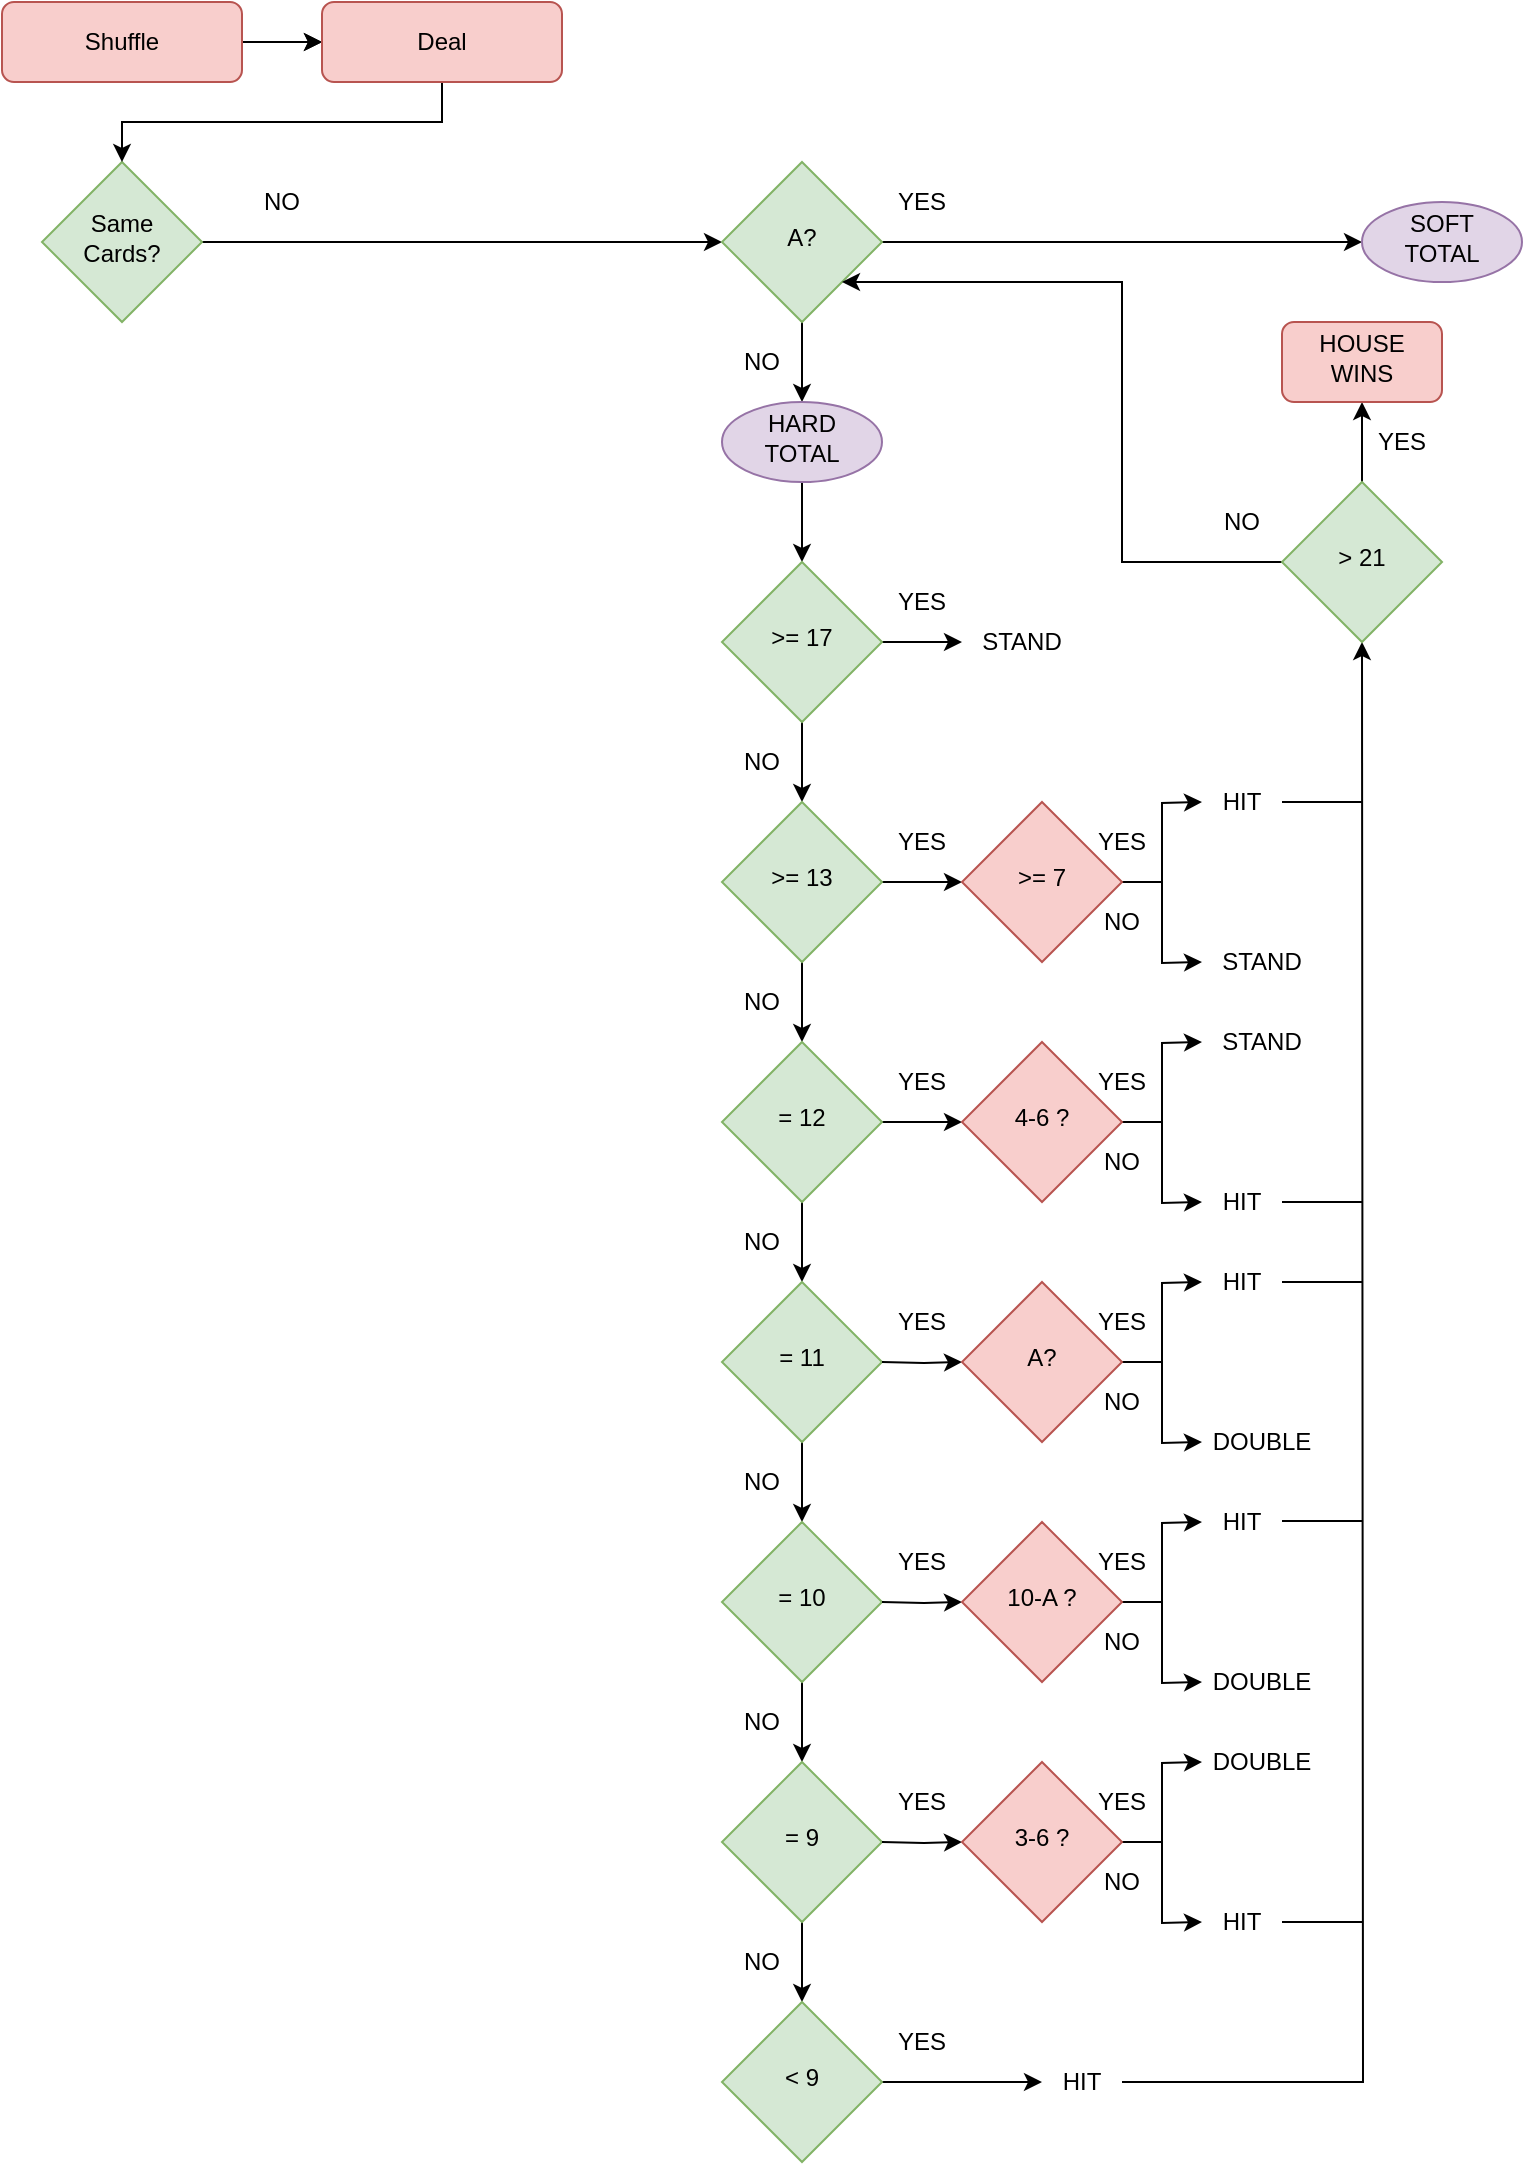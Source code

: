 <mxfile version="21.3.2" type="device">
  <diagram id="C5RBs43oDa-KdzZeNtuy" name="Page-1">
    <mxGraphModel dx="1050" dy="581" grid="1" gridSize="10" guides="1" tooltips="1" connect="1" arrows="1" fold="1" page="1" pageScale="1" pageWidth="827" pageHeight="1169" math="0" shadow="0">
      <root>
        <mxCell id="WIyWlLk6GJQsqaUBKTNV-0" />
        <mxCell id="WIyWlLk6GJQsqaUBKTNV-1" parent="WIyWlLk6GJQsqaUBKTNV-0" />
        <mxCell id="PfTWvvI2GYrfCO4DHNiV-3" value="" style="edgeStyle=orthogonalEdgeStyle;rounded=0;orthogonalLoop=1;jettySize=auto;html=1;" edge="1" parent="WIyWlLk6GJQsqaUBKTNV-1" source="WIyWlLk6GJQsqaUBKTNV-3" target="PfTWvvI2GYrfCO4DHNiV-0">
          <mxGeometry relative="1" as="geometry" />
        </mxCell>
        <mxCell id="PfTWvvI2GYrfCO4DHNiV-6" value="" style="edgeStyle=orthogonalEdgeStyle;rounded=0;orthogonalLoop=1;jettySize=auto;html=1;" edge="1" parent="WIyWlLk6GJQsqaUBKTNV-1" source="WIyWlLk6GJQsqaUBKTNV-3" target="PfTWvvI2GYrfCO4DHNiV-0">
          <mxGeometry relative="1" as="geometry" />
        </mxCell>
        <mxCell id="WIyWlLk6GJQsqaUBKTNV-3" value="Shuffle" style="rounded=1;whiteSpace=wrap;html=1;fontSize=12;glass=0;strokeWidth=1;shadow=0;fillColor=#f8cecc;strokeColor=#b85450;" parent="WIyWlLk6GJQsqaUBKTNV-1" vertex="1">
          <mxGeometry x="40" y="40" width="120" height="40" as="geometry" />
        </mxCell>
        <mxCell id="PfTWvvI2GYrfCO4DHNiV-11" value="" style="edgeStyle=orthogonalEdgeStyle;rounded=0;orthogonalLoop=1;jettySize=auto;html=1;" edge="1" parent="WIyWlLk6GJQsqaUBKTNV-1" source="WIyWlLk6GJQsqaUBKTNV-6" target="PfTWvvI2GYrfCO4DHNiV-10">
          <mxGeometry relative="1" as="geometry" />
        </mxCell>
        <mxCell id="WIyWlLk6GJQsqaUBKTNV-6" value="Same Cards?" style="rhombus;whiteSpace=wrap;html=1;shadow=0;fontFamily=Helvetica;fontSize=12;align=center;strokeWidth=1;spacing=6;spacingTop=-4;fillColor=#d5e8d4;strokeColor=#82b366;" parent="WIyWlLk6GJQsqaUBKTNV-1" vertex="1">
          <mxGeometry x="60" y="120" width="80" height="80" as="geometry" />
        </mxCell>
        <mxCell id="PfTWvvI2GYrfCO4DHNiV-7" style="edgeStyle=orthogonalEdgeStyle;rounded=0;orthogonalLoop=1;jettySize=auto;html=1;" edge="1" parent="WIyWlLk6GJQsqaUBKTNV-1" source="PfTWvvI2GYrfCO4DHNiV-0">
          <mxGeometry relative="1" as="geometry">
            <mxPoint x="100" y="120" as="targetPoint" />
            <Array as="points">
              <mxPoint x="260" y="100" />
              <mxPoint x="100" y="100" />
            </Array>
          </mxGeometry>
        </mxCell>
        <mxCell id="PfTWvvI2GYrfCO4DHNiV-0" value="Deal" style="rounded=1;whiteSpace=wrap;html=1;fillColor=#f8cecc;strokeColor=#b85450;" vertex="1" parent="WIyWlLk6GJQsqaUBKTNV-1">
          <mxGeometry x="200" y="40" width="120" height="40" as="geometry" />
        </mxCell>
        <mxCell id="PfTWvvI2GYrfCO4DHNiV-14" value="" style="edgeStyle=orthogonalEdgeStyle;rounded=0;orthogonalLoop=1;jettySize=auto;html=1;" edge="1" parent="WIyWlLk6GJQsqaUBKTNV-1" source="PfTWvvI2GYrfCO4DHNiV-10" target="PfTWvvI2GYrfCO4DHNiV-13">
          <mxGeometry relative="1" as="geometry" />
        </mxCell>
        <mxCell id="PfTWvvI2GYrfCO4DHNiV-16" value="" style="edgeStyle=orthogonalEdgeStyle;rounded=0;orthogonalLoop=1;jettySize=auto;html=1;" edge="1" parent="WIyWlLk6GJQsqaUBKTNV-1" source="PfTWvvI2GYrfCO4DHNiV-10" target="PfTWvvI2GYrfCO4DHNiV-15">
          <mxGeometry relative="1" as="geometry" />
        </mxCell>
        <mxCell id="PfTWvvI2GYrfCO4DHNiV-10" value="A?" style="rhombus;whiteSpace=wrap;html=1;shadow=0;fontFamily=Helvetica;fontSize=12;align=center;strokeWidth=1;spacing=6;spacingTop=-4;fillColor=#d5e8d4;strokeColor=#82b366;" vertex="1" parent="WIyWlLk6GJQsqaUBKTNV-1">
          <mxGeometry x="400" y="120" width="80" height="80" as="geometry" />
        </mxCell>
        <mxCell id="PfTWvvI2GYrfCO4DHNiV-12" value="NO" style="text;html=1;strokeColor=none;fillColor=none;align=center;verticalAlign=middle;whiteSpace=wrap;rounded=0;" vertex="1" parent="WIyWlLk6GJQsqaUBKTNV-1">
          <mxGeometry x="160" y="120" width="40" height="40" as="geometry" />
        </mxCell>
        <mxCell id="PfTWvvI2GYrfCO4DHNiV-13" value="SOFT TOTAL" style="ellipse;whiteSpace=wrap;html=1;fillColor=#e1d5e7;strokeColor=#9673a6;shadow=0;strokeWidth=1;spacing=6;spacingTop=-4;" vertex="1" parent="WIyWlLk6GJQsqaUBKTNV-1">
          <mxGeometry x="720" y="140" width="80" height="40" as="geometry" />
        </mxCell>
        <mxCell id="PfTWvvI2GYrfCO4DHNiV-21" value="" style="edgeStyle=orthogonalEdgeStyle;rounded=0;orthogonalLoop=1;jettySize=auto;html=1;" edge="1" parent="WIyWlLk6GJQsqaUBKTNV-1" source="PfTWvvI2GYrfCO4DHNiV-15" target="PfTWvvI2GYrfCO4DHNiV-20">
          <mxGeometry relative="1" as="geometry" />
        </mxCell>
        <mxCell id="PfTWvvI2GYrfCO4DHNiV-15" value="HARD TOTAL" style="ellipse;whiteSpace=wrap;html=1;fillColor=#e1d5e7;strokeColor=#9673a6;shadow=0;strokeWidth=1;spacing=6;spacingTop=-4;" vertex="1" parent="WIyWlLk6GJQsqaUBKTNV-1">
          <mxGeometry x="400" y="240" width="80" height="40" as="geometry" />
        </mxCell>
        <mxCell id="PfTWvvI2GYrfCO4DHNiV-17" value="NO" style="text;html=1;strokeColor=none;fillColor=none;align=center;verticalAlign=middle;whiteSpace=wrap;rounded=0;" vertex="1" parent="WIyWlLk6GJQsqaUBKTNV-1">
          <mxGeometry x="400" y="200" width="40" height="40" as="geometry" />
        </mxCell>
        <mxCell id="PfTWvvI2GYrfCO4DHNiV-19" value="YES" style="text;html=1;strokeColor=none;fillColor=none;align=center;verticalAlign=middle;whiteSpace=wrap;rounded=0;" vertex="1" parent="WIyWlLk6GJQsqaUBKTNV-1">
          <mxGeometry x="480" y="120" width="40" height="40" as="geometry" />
        </mxCell>
        <mxCell id="PfTWvvI2GYrfCO4DHNiV-28" value="" style="edgeStyle=orthogonalEdgeStyle;rounded=0;orthogonalLoop=1;jettySize=auto;html=1;" edge="1" parent="WIyWlLk6GJQsqaUBKTNV-1" source="PfTWvvI2GYrfCO4DHNiV-20">
          <mxGeometry relative="1" as="geometry">
            <mxPoint x="520" y="360" as="targetPoint" />
          </mxGeometry>
        </mxCell>
        <mxCell id="PfTWvvI2GYrfCO4DHNiV-30" value="" style="edgeStyle=orthogonalEdgeStyle;rounded=0;orthogonalLoop=1;jettySize=auto;html=1;" edge="1" parent="WIyWlLk6GJQsqaUBKTNV-1" source="PfTWvvI2GYrfCO4DHNiV-20" target="PfTWvvI2GYrfCO4DHNiV-29">
          <mxGeometry relative="1" as="geometry" />
        </mxCell>
        <mxCell id="PfTWvvI2GYrfCO4DHNiV-20" value="&amp;gt;= 17" style="rhombus;whiteSpace=wrap;html=1;fillColor=#d5e8d4;strokeColor=#82b366;shadow=0;strokeWidth=1;spacing=6;spacingTop=-4;" vertex="1" parent="WIyWlLk6GJQsqaUBKTNV-1">
          <mxGeometry x="400" y="320" width="80" height="80" as="geometry" />
        </mxCell>
        <mxCell id="PfTWvvI2GYrfCO4DHNiV-22" value="NO" style="text;html=1;strokeColor=none;fillColor=none;align=center;verticalAlign=middle;whiteSpace=wrap;rounded=0;" vertex="1" parent="WIyWlLk6GJQsqaUBKTNV-1">
          <mxGeometry x="400" y="400" width="40" height="40" as="geometry" />
        </mxCell>
        <mxCell id="PfTWvvI2GYrfCO4DHNiV-23" value="YES" style="text;html=1;strokeColor=none;fillColor=none;align=center;verticalAlign=middle;whiteSpace=wrap;rounded=0;" vertex="1" parent="WIyWlLk6GJQsqaUBKTNV-1">
          <mxGeometry x="480" y="320" width="40" height="40" as="geometry" />
        </mxCell>
        <mxCell id="PfTWvvI2GYrfCO4DHNiV-32" value="" style="edgeStyle=orthogonalEdgeStyle;rounded=0;orthogonalLoop=1;jettySize=auto;html=1;" edge="1" parent="WIyWlLk6GJQsqaUBKTNV-1" source="PfTWvvI2GYrfCO4DHNiV-29" target="PfTWvvI2GYrfCO4DHNiV-31">
          <mxGeometry relative="1" as="geometry" />
        </mxCell>
        <mxCell id="PfTWvvI2GYrfCO4DHNiV-44" value="" style="edgeStyle=orthogonalEdgeStyle;rounded=0;orthogonalLoop=1;jettySize=auto;html=1;" edge="1" parent="WIyWlLk6GJQsqaUBKTNV-1" source="PfTWvvI2GYrfCO4DHNiV-29" target="PfTWvvI2GYrfCO4DHNiV-43">
          <mxGeometry relative="1" as="geometry" />
        </mxCell>
        <mxCell id="PfTWvvI2GYrfCO4DHNiV-29" value="&amp;gt;= 13" style="rhombus;whiteSpace=wrap;html=1;fillColor=#d5e8d4;strokeColor=#82b366;shadow=0;strokeWidth=1;spacing=6;spacingTop=-4;" vertex="1" parent="WIyWlLk6GJQsqaUBKTNV-1">
          <mxGeometry x="400" y="440" width="80" height="80" as="geometry" />
        </mxCell>
        <mxCell id="PfTWvvI2GYrfCO4DHNiV-35" value="" style="edgeStyle=orthogonalEdgeStyle;rounded=0;orthogonalLoop=1;jettySize=auto;html=1;" edge="1" parent="WIyWlLk6GJQsqaUBKTNV-1" source="PfTWvvI2GYrfCO4DHNiV-31">
          <mxGeometry relative="1" as="geometry">
            <mxPoint x="640" y="440" as="targetPoint" />
          </mxGeometry>
        </mxCell>
        <mxCell id="PfTWvvI2GYrfCO4DHNiV-48" style="edgeStyle=orthogonalEdgeStyle;rounded=0;orthogonalLoop=1;jettySize=auto;html=1;" edge="1" parent="WIyWlLk6GJQsqaUBKTNV-1" source="PfTWvvI2GYrfCO4DHNiV-31">
          <mxGeometry relative="1" as="geometry">
            <mxPoint x="640" y="520" as="targetPoint" />
          </mxGeometry>
        </mxCell>
        <mxCell id="PfTWvvI2GYrfCO4DHNiV-31" value="&amp;gt;= 7" style="rhombus;whiteSpace=wrap;html=1;fillColor=#f8cecc;strokeColor=#b85450;shadow=0;strokeWidth=1;spacing=6;spacingTop=-4;" vertex="1" parent="WIyWlLk6GJQsqaUBKTNV-1">
          <mxGeometry x="520" y="440" width="80" height="80" as="geometry" />
        </mxCell>
        <mxCell id="PfTWvvI2GYrfCO4DHNiV-33" value="YES" style="text;html=1;strokeColor=none;fillColor=none;align=center;verticalAlign=middle;whiteSpace=wrap;rounded=0;" vertex="1" parent="WIyWlLk6GJQsqaUBKTNV-1">
          <mxGeometry x="480" y="440" width="40" height="40" as="geometry" />
        </mxCell>
        <mxCell id="PfTWvvI2GYrfCO4DHNiV-36" value="YES" style="text;html=1;strokeColor=none;fillColor=none;align=center;verticalAlign=middle;whiteSpace=wrap;rounded=0;" vertex="1" parent="WIyWlLk6GJQsqaUBKTNV-1">
          <mxGeometry x="580" y="440" width="40" height="40" as="geometry" />
        </mxCell>
        <mxCell id="PfTWvvI2GYrfCO4DHNiV-39" value="STAND" style="text;html=1;strokeColor=none;fillColor=none;align=center;verticalAlign=middle;whiteSpace=wrap;rounded=0;" vertex="1" parent="WIyWlLk6GJQsqaUBKTNV-1">
          <mxGeometry x="520" y="345" width="60" height="30" as="geometry" />
        </mxCell>
        <mxCell id="PfTWvvI2GYrfCO4DHNiV-40" value="HIT" style="text;html=1;strokeColor=none;fillColor=none;align=center;verticalAlign=middle;whiteSpace=wrap;rounded=0;" vertex="1" parent="WIyWlLk6GJQsqaUBKTNV-1">
          <mxGeometry x="640" y="420" width="40" height="40" as="geometry" />
        </mxCell>
        <mxCell id="PfTWvvI2GYrfCO4DHNiV-41" value="STAND" style="text;html=1;strokeColor=none;fillColor=none;align=center;verticalAlign=middle;whiteSpace=wrap;rounded=0;" vertex="1" parent="WIyWlLk6GJQsqaUBKTNV-1">
          <mxGeometry x="640" y="500" width="60" height="40" as="geometry" />
        </mxCell>
        <mxCell id="PfTWvvI2GYrfCO4DHNiV-42" value="NO" style="text;html=1;strokeColor=none;fillColor=none;align=center;verticalAlign=middle;whiteSpace=wrap;rounded=0;" vertex="1" parent="WIyWlLk6GJQsqaUBKTNV-1">
          <mxGeometry x="580" y="480" width="40" height="40" as="geometry" />
        </mxCell>
        <mxCell id="PfTWvvI2GYrfCO4DHNiV-51" value="" style="edgeStyle=orthogonalEdgeStyle;rounded=0;orthogonalLoop=1;jettySize=auto;html=1;" edge="1" parent="WIyWlLk6GJQsqaUBKTNV-1" source="PfTWvvI2GYrfCO4DHNiV-43" target="PfTWvvI2GYrfCO4DHNiV-50">
          <mxGeometry relative="1" as="geometry" />
        </mxCell>
        <mxCell id="PfTWvvI2GYrfCO4DHNiV-66" value="" style="edgeStyle=orthogonalEdgeStyle;rounded=0;orthogonalLoop=1;jettySize=auto;html=1;" edge="1" parent="WIyWlLk6GJQsqaUBKTNV-1" source="PfTWvvI2GYrfCO4DHNiV-43" target="PfTWvvI2GYrfCO4DHNiV-65">
          <mxGeometry relative="1" as="geometry" />
        </mxCell>
        <mxCell id="PfTWvvI2GYrfCO4DHNiV-43" value="= 12" style="rhombus;whiteSpace=wrap;html=1;fillColor=#d5e8d4;strokeColor=#82b366;shadow=0;strokeWidth=1;spacing=6;spacingTop=-4;" vertex="1" parent="WIyWlLk6GJQsqaUBKTNV-1">
          <mxGeometry x="400" y="560" width="80" height="80" as="geometry" />
        </mxCell>
        <mxCell id="PfTWvvI2GYrfCO4DHNiV-49" value="NO" style="text;html=1;strokeColor=none;fillColor=none;align=center;verticalAlign=middle;whiteSpace=wrap;rounded=0;" vertex="1" parent="WIyWlLk6GJQsqaUBKTNV-1">
          <mxGeometry x="400" y="520" width="40" height="40" as="geometry" />
        </mxCell>
        <mxCell id="PfTWvvI2GYrfCO4DHNiV-59" style="edgeStyle=orthogonalEdgeStyle;rounded=0;orthogonalLoop=1;jettySize=auto;html=1;" edge="1" parent="WIyWlLk6GJQsqaUBKTNV-1" source="PfTWvvI2GYrfCO4DHNiV-50">
          <mxGeometry relative="1" as="geometry">
            <mxPoint x="640" y="560" as="targetPoint" />
          </mxGeometry>
        </mxCell>
        <mxCell id="PfTWvvI2GYrfCO4DHNiV-60" style="edgeStyle=orthogonalEdgeStyle;rounded=0;orthogonalLoop=1;jettySize=auto;html=1;" edge="1" parent="WIyWlLk6GJQsqaUBKTNV-1" source="PfTWvvI2GYrfCO4DHNiV-50">
          <mxGeometry relative="1" as="geometry">
            <mxPoint x="640" y="640" as="targetPoint" />
          </mxGeometry>
        </mxCell>
        <mxCell id="PfTWvvI2GYrfCO4DHNiV-50" value="4-6 ?" style="rhombus;whiteSpace=wrap;html=1;fillColor=#f8cecc;strokeColor=#b85450;shadow=0;strokeWidth=1;spacing=6;spacingTop=-4;" vertex="1" parent="WIyWlLk6GJQsqaUBKTNV-1">
          <mxGeometry x="520" y="560" width="80" height="80" as="geometry" />
        </mxCell>
        <mxCell id="PfTWvvI2GYrfCO4DHNiV-52" value="YES" style="text;html=1;strokeColor=none;fillColor=none;align=center;verticalAlign=middle;whiteSpace=wrap;rounded=0;" vertex="1" parent="WIyWlLk6GJQsqaUBKTNV-1">
          <mxGeometry x="480" y="560" width="40" height="40" as="geometry" />
        </mxCell>
        <mxCell id="PfTWvvI2GYrfCO4DHNiV-61" value="YES" style="text;html=1;strokeColor=none;fillColor=none;align=center;verticalAlign=middle;whiteSpace=wrap;rounded=0;" vertex="1" parent="WIyWlLk6GJQsqaUBKTNV-1">
          <mxGeometry x="580" y="560" width="40" height="40" as="geometry" />
        </mxCell>
        <mxCell id="PfTWvvI2GYrfCO4DHNiV-62" value="NO" style="text;html=1;strokeColor=none;fillColor=none;align=center;verticalAlign=middle;whiteSpace=wrap;rounded=0;" vertex="1" parent="WIyWlLk6GJQsqaUBKTNV-1">
          <mxGeometry x="580" y="600" width="40" height="40" as="geometry" />
        </mxCell>
        <mxCell id="PfTWvvI2GYrfCO4DHNiV-63" value="STAND" style="text;html=1;strokeColor=none;fillColor=none;align=center;verticalAlign=middle;whiteSpace=wrap;rounded=0;" vertex="1" parent="WIyWlLk6GJQsqaUBKTNV-1">
          <mxGeometry x="640" y="540" width="60" height="40" as="geometry" />
        </mxCell>
        <mxCell id="PfTWvvI2GYrfCO4DHNiV-64" value="HIT" style="text;html=1;strokeColor=none;fillColor=none;align=center;verticalAlign=middle;whiteSpace=wrap;rounded=0;" vertex="1" parent="WIyWlLk6GJQsqaUBKTNV-1">
          <mxGeometry x="640" y="620" width="40" height="40" as="geometry" />
        </mxCell>
        <mxCell id="PfTWvvI2GYrfCO4DHNiV-80" value="" style="edgeStyle=orthogonalEdgeStyle;rounded=0;orthogonalLoop=1;jettySize=auto;html=1;" edge="1" parent="WIyWlLk6GJQsqaUBKTNV-1" source="PfTWvvI2GYrfCO4DHNiV-65" target="PfTWvvI2GYrfCO4DHNiV-79">
          <mxGeometry relative="1" as="geometry" />
        </mxCell>
        <mxCell id="PfTWvvI2GYrfCO4DHNiV-65" value="= 11" style="rhombus;whiteSpace=wrap;html=1;fillColor=#d5e8d4;strokeColor=#82b366;shadow=0;strokeWidth=1;spacing=6;spacingTop=-4;" vertex="1" parent="WIyWlLk6GJQsqaUBKTNV-1">
          <mxGeometry x="400" y="680" width="80" height="80" as="geometry" />
        </mxCell>
        <mxCell id="PfTWvvI2GYrfCO4DHNiV-67" value="NO" style="text;html=1;strokeColor=none;fillColor=none;align=center;verticalAlign=middle;whiteSpace=wrap;rounded=0;" vertex="1" parent="WIyWlLk6GJQsqaUBKTNV-1">
          <mxGeometry x="400" y="640" width="40" height="40" as="geometry" />
        </mxCell>
        <mxCell id="PfTWvvI2GYrfCO4DHNiV-68" value="" style="edgeStyle=orthogonalEdgeStyle;rounded=0;orthogonalLoop=1;jettySize=auto;html=1;" edge="1" parent="WIyWlLk6GJQsqaUBKTNV-1" target="PfTWvvI2GYrfCO4DHNiV-71">
          <mxGeometry relative="1" as="geometry">
            <mxPoint x="480" y="720" as="sourcePoint" />
          </mxGeometry>
        </mxCell>
        <mxCell id="PfTWvvI2GYrfCO4DHNiV-69" style="edgeStyle=orthogonalEdgeStyle;rounded=0;orthogonalLoop=1;jettySize=auto;html=1;" edge="1" parent="WIyWlLk6GJQsqaUBKTNV-1" source="PfTWvvI2GYrfCO4DHNiV-71">
          <mxGeometry relative="1" as="geometry">
            <mxPoint x="640" y="680" as="targetPoint" />
          </mxGeometry>
        </mxCell>
        <mxCell id="PfTWvvI2GYrfCO4DHNiV-70" style="edgeStyle=orthogonalEdgeStyle;rounded=0;orthogonalLoop=1;jettySize=auto;html=1;" edge="1" parent="WIyWlLk6GJQsqaUBKTNV-1" source="PfTWvvI2GYrfCO4DHNiV-71">
          <mxGeometry relative="1" as="geometry">
            <mxPoint x="640" y="760" as="targetPoint" />
          </mxGeometry>
        </mxCell>
        <mxCell id="PfTWvvI2GYrfCO4DHNiV-71" value="A?" style="rhombus;whiteSpace=wrap;html=1;fillColor=#f8cecc;strokeColor=#b85450;shadow=0;strokeWidth=1;spacing=6;spacingTop=-4;" vertex="1" parent="WIyWlLk6GJQsqaUBKTNV-1">
          <mxGeometry x="520" y="680" width="80" height="80" as="geometry" />
        </mxCell>
        <mxCell id="PfTWvvI2GYrfCO4DHNiV-72" value="YES" style="text;html=1;strokeColor=none;fillColor=none;align=center;verticalAlign=middle;whiteSpace=wrap;rounded=0;" vertex="1" parent="WIyWlLk6GJQsqaUBKTNV-1">
          <mxGeometry x="480" y="680" width="40" height="40" as="geometry" />
        </mxCell>
        <mxCell id="PfTWvvI2GYrfCO4DHNiV-73" value="YES" style="text;html=1;strokeColor=none;fillColor=none;align=center;verticalAlign=middle;whiteSpace=wrap;rounded=0;" vertex="1" parent="WIyWlLk6GJQsqaUBKTNV-1">
          <mxGeometry x="580" y="680" width="40" height="40" as="geometry" />
        </mxCell>
        <mxCell id="PfTWvvI2GYrfCO4DHNiV-74" value="NO" style="text;html=1;strokeColor=none;fillColor=none;align=center;verticalAlign=middle;whiteSpace=wrap;rounded=0;" vertex="1" parent="WIyWlLk6GJQsqaUBKTNV-1">
          <mxGeometry x="580" y="720" width="40" height="40" as="geometry" />
        </mxCell>
        <mxCell id="PfTWvvI2GYrfCO4DHNiV-77" value="DOUBLE" style="text;html=1;strokeColor=none;fillColor=none;align=center;verticalAlign=middle;whiteSpace=wrap;rounded=0;" vertex="1" parent="WIyWlLk6GJQsqaUBKTNV-1">
          <mxGeometry x="640" y="740" width="60" height="40" as="geometry" />
        </mxCell>
        <mxCell id="PfTWvvI2GYrfCO4DHNiV-78" value="HIT" style="text;html=1;strokeColor=none;fillColor=none;align=center;verticalAlign=middle;whiteSpace=wrap;rounded=0;" vertex="1" parent="WIyWlLk6GJQsqaUBKTNV-1">
          <mxGeometry x="640" y="660" width="40" height="40" as="geometry" />
        </mxCell>
        <mxCell id="PfTWvvI2GYrfCO4DHNiV-92" value="" style="edgeStyle=orthogonalEdgeStyle;rounded=0;orthogonalLoop=1;jettySize=auto;html=1;" edge="1" parent="WIyWlLk6GJQsqaUBKTNV-1" source="PfTWvvI2GYrfCO4DHNiV-79" target="PfTWvvI2GYrfCO4DHNiV-91">
          <mxGeometry relative="1" as="geometry" />
        </mxCell>
        <mxCell id="PfTWvvI2GYrfCO4DHNiV-79" value="= 10" style="rhombus;whiteSpace=wrap;html=1;fillColor=#d5e8d4;strokeColor=#82b366;shadow=0;strokeWidth=1;spacing=6;spacingTop=-4;" vertex="1" parent="WIyWlLk6GJQsqaUBKTNV-1">
          <mxGeometry x="400" y="800" width="80" height="80" as="geometry" />
        </mxCell>
        <mxCell id="PfTWvvI2GYrfCO4DHNiV-81" value="NO" style="text;html=1;strokeColor=none;fillColor=none;align=center;verticalAlign=middle;whiteSpace=wrap;rounded=0;" vertex="1" parent="WIyWlLk6GJQsqaUBKTNV-1">
          <mxGeometry x="400" y="760" width="40" height="40" as="geometry" />
        </mxCell>
        <mxCell id="PfTWvvI2GYrfCO4DHNiV-82" value="" style="edgeStyle=orthogonalEdgeStyle;rounded=0;orthogonalLoop=1;jettySize=auto;html=1;" edge="1" parent="WIyWlLk6GJQsqaUBKTNV-1" target="PfTWvvI2GYrfCO4DHNiV-85">
          <mxGeometry relative="1" as="geometry">
            <mxPoint x="480" y="840" as="sourcePoint" />
          </mxGeometry>
        </mxCell>
        <mxCell id="PfTWvvI2GYrfCO4DHNiV-83" style="edgeStyle=orthogonalEdgeStyle;rounded=0;orthogonalLoop=1;jettySize=auto;html=1;" edge="1" parent="WIyWlLk6GJQsqaUBKTNV-1" source="PfTWvvI2GYrfCO4DHNiV-85">
          <mxGeometry relative="1" as="geometry">
            <mxPoint x="640" y="800" as="targetPoint" />
          </mxGeometry>
        </mxCell>
        <mxCell id="PfTWvvI2GYrfCO4DHNiV-84" style="edgeStyle=orthogonalEdgeStyle;rounded=0;orthogonalLoop=1;jettySize=auto;html=1;" edge="1" parent="WIyWlLk6GJQsqaUBKTNV-1" source="PfTWvvI2GYrfCO4DHNiV-85">
          <mxGeometry relative="1" as="geometry">
            <mxPoint x="640" y="880" as="targetPoint" />
          </mxGeometry>
        </mxCell>
        <mxCell id="PfTWvvI2GYrfCO4DHNiV-85" value="10-A ?" style="rhombus;whiteSpace=wrap;html=1;fillColor=#f8cecc;strokeColor=#b85450;shadow=0;strokeWidth=1;spacing=6;spacingTop=-4;" vertex="1" parent="WIyWlLk6GJQsqaUBKTNV-1">
          <mxGeometry x="520" y="800" width="80" height="80" as="geometry" />
        </mxCell>
        <mxCell id="PfTWvvI2GYrfCO4DHNiV-86" value="YES" style="text;html=1;strokeColor=none;fillColor=none;align=center;verticalAlign=middle;whiteSpace=wrap;rounded=0;" vertex="1" parent="WIyWlLk6GJQsqaUBKTNV-1">
          <mxGeometry x="480" y="800" width="40" height="40" as="geometry" />
        </mxCell>
        <mxCell id="PfTWvvI2GYrfCO4DHNiV-87" value="YES" style="text;html=1;strokeColor=none;fillColor=none;align=center;verticalAlign=middle;whiteSpace=wrap;rounded=0;" vertex="1" parent="WIyWlLk6GJQsqaUBKTNV-1">
          <mxGeometry x="580" y="800" width="40" height="40" as="geometry" />
        </mxCell>
        <mxCell id="PfTWvvI2GYrfCO4DHNiV-88" value="NO" style="text;html=1;strokeColor=none;fillColor=none;align=center;verticalAlign=middle;whiteSpace=wrap;rounded=0;" vertex="1" parent="WIyWlLk6GJQsqaUBKTNV-1">
          <mxGeometry x="580" y="840" width="40" height="40" as="geometry" />
        </mxCell>
        <mxCell id="PfTWvvI2GYrfCO4DHNiV-89" value="DOUBLE" style="text;html=1;strokeColor=none;fillColor=none;align=center;verticalAlign=middle;whiteSpace=wrap;rounded=0;" vertex="1" parent="WIyWlLk6GJQsqaUBKTNV-1">
          <mxGeometry x="640" y="860" width="60" height="40" as="geometry" />
        </mxCell>
        <mxCell id="PfTWvvI2GYrfCO4DHNiV-90" value="HIT" style="text;html=1;strokeColor=none;fillColor=none;align=center;verticalAlign=middle;whiteSpace=wrap;rounded=0;" vertex="1" parent="WIyWlLk6GJQsqaUBKTNV-1">
          <mxGeometry x="640" y="780" width="40" height="40" as="geometry" />
        </mxCell>
        <mxCell id="PfTWvvI2GYrfCO4DHNiV-104" value="" style="edgeStyle=orthogonalEdgeStyle;rounded=0;orthogonalLoop=1;jettySize=auto;html=1;" edge="1" parent="WIyWlLk6GJQsqaUBKTNV-1" source="PfTWvvI2GYrfCO4DHNiV-91" target="PfTWvvI2GYrfCO4DHNiV-103">
          <mxGeometry relative="1" as="geometry" />
        </mxCell>
        <mxCell id="PfTWvvI2GYrfCO4DHNiV-91" value="= 9" style="rhombus;whiteSpace=wrap;html=1;fillColor=#d5e8d4;strokeColor=#82b366;shadow=0;strokeWidth=1;spacing=6;spacingTop=-4;" vertex="1" parent="WIyWlLk6GJQsqaUBKTNV-1">
          <mxGeometry x="400" y="920" width="80" height="80" as="geometry" />
        </mxCell>
        <mxCell id="PfTWvvI2GYrfCO4DHNiV-93" value="NO" style="text;html=1;strokeColor=none;fillColor=none;align=center;verticalAlign=middle;whiteSpace=wrap;rounded=0;" vertex="1" parent="WIyWlLk6GJQsqaUBKTNV-1">
          <mxGeometry x="400" y="880" width="40" height="40" as="geometry" />
        </mxCell>
        <mxCell id="PfTWvvI2GYrfCO4DHNiV-94" value="" style="edgeStyle=orthogonalEdgeStyle;rounded=0;orthogonalLoop=1;jettySize=auto;html=1;" edge="1" parent="WIyWlLk6GJQsqaUBKTNV-1" target="PfTWvvI2GYrfCO4DHNiV-97">
          <mxGeometry relative="1" as="geometry">
            <mxPoint x="480" y="960" as="sourcePoint" />
          </mxGeometry>
        </mxCell>
        <mxCell id="PfTWvvI2GYrfCO4DHNiV-95" style="edgeStyle=orthogonalEdgeStyle;rounded=0;orthogonalLoop=1;jettySize=auto;html=1;" edge="1" parent="WIyWlLk6GJQsqaUBKTNV-1" source="PfTWvvI2GYrfCO4DHNiV-97">
          <mxGeometry relative="1" as="geometry">
            <mxPoint x="640" y="920" as="targetPoint" />
          </mxGeometry>
        </mxCell>
        <mxCell id="PfTWvvI2GYrfCO4DHNiV-96" style="edgeStyle=orthogonalEdgeStyle;rounded=0;orthogonalLoop=1;jettySize=auto;html=1;" edge="1" parent="WIyWlLk6GJQsqaUBKTNV-1" source="PfTWvvI2GYrfCO4DHNiV-97">
          <mxGeometry relative="1" as="geometry">
            <mxPoint x="640" y="1000" as="targetPoint" />
          </mxGeometry>
        </mxCell>
        <mxCell id="PfTWvvI2GYrfCO4DHNiV-97" value="3-6 ?" style="rhombus;whiteSpace=wrap;html=1;fillColor=#f8cecc;strokeColor=#b85450;shadow=0;strokeWidth=1;spacing=6;spacingTop=-4;" vertex="1" parent="WIyWlLk6GJQsqaUBKTNV-1">
          <mxGeometry x="520" y="920" width="80" height="80" as="geometry" />
        </mxCell>
        <mxCell id="PfTWvvI2GYrfCO4DHNiV-98" value="YES" style="text;html=1;strokeColor=none;fillColor=none;align=center;verticalAlign=middle;whiteSpace=wrap;rounded=0;" vertex="1" parent="WIyWlLk6GJQsqaUBKTNV-1">
          <mxGeometry x="480" y="920" width="40" height="40" as="geometry" />
        </mxCell>
        <mxCell id="PfTWvvI2GYrfCO4DHNiV-99" value="YES" style="text;html=1;strokeColor=none;fillColor=none;align=center;verticalAlign=middle;whiteSpace=wrap;rounded=0;" vertex="1" parent="WIyWlLk6GJQsqaUBKTNV-1">
          <mxGeometry x="580" y="920" width="40" height="40" as="geometry" />
        </mxCell>
        <mxCell id="PfTWvvI2GYrfCO4DHNiV-100" value="NO" style="text;html=1;strokeColor=none;fillColor=none;align=center;verticalAlign=middle;whiteSpace=wrap;rounded=0;" vertex="1" parent="WIyWlLk6GJQsqaUBKTNV-1">
          <mxGeometry x="580" y="960" width="40" height="40" as="geometry" />
        </mxCell>
        <mxCell id="PfTWvvI2GYrfCO4DHNiV-101" value="DOUBLE" style="text;html=1;strokeColor=none;fillColor=none;align=center;verticalAlign=middle;whiteSpace=wrap;rounded=0;" vertex="1" parent="WIyWlLk6GJQsqaUBKTNV-1">
          <mxGeometry x="640" y="900" width="60" height="40" as="geometry" />
        </mxCell>
        <mxCell id="PfTWvvI2GYrfCO4DHNiV-102" value="HIT" style="text;html=1;strokeColor=none;fillColor=none;align=center;verticalAlign=middle;whiteSpace=wrap;rounded=0;" vertex="1" parent="WIyWlLk6GJQsqaUBKTNV-1">
          <mxGeometry x="640" y="980" width="40" height="40" as="geometry" />
        </mxCell>
        <mxCell id="PfTWvvI2GYrfCO4DHNiV-115" style="edgeStyle=orthogonalEdgeStyle;rounded=0;orthogonalLoop=1;jettySize=auto;html=1;entryX=0;entryY=0.5;entryDx=0;entryDy=0;" edge="1" parent="WIyWlLk6GJQsqaUBKTNV-1" source="PfTWvvI2GYrfCO4DHNiV-103" target="PfTWvvI2GYrfCO4DHNiV-116">
          <mxGeometry relative="1" as="geometry">
            <mxPoint x="520" y="1080" as="targetPoint" />
          </mxGeometry>
        </mxCell>
        <mxCell id="PfTWvvI2GYrfCO4DHNiV-103" value="&amp;lt; 9" style="rhombus;whiteSpace=wrap;html=1;fillColor=#d5e8d4;strokeColor=#82b366;shadow=0;strokeWidth=1;spacing=6;spacingTop=-4;" vertex="1" parent="WIyWlLk6GJQsqaUBKTNV-1">
          <mxGeometry x="400" y="1040" width="80" height="80" as="geometry" />
        </mxCell>
        <mxCell id="PfTWvvI2GYrfCO4DHNiV-105" value="NO" style="text;html=1;strokeColor=none;fillColor=none;align=center;verticalAlign=middle;whiteSpace=wrap;rounded=0;" vertex="1" parent="WIyWlLk6GJQsqaUBKTNV-1">
          <mxGeometry x="400" y="1000" width="40" height="40" as="geometry" />
        </mxCell>
        <mxCell id="PfTWvvI2GYrfCO4DHNiV-117" style="edgeStyle=orthogonalEdgeStyle;rounded=0;orthogonalLoop=1;jettySize=auto;html=1;" edge="1" parent="WIyWlLk6GJQsqaUBKTNV-1" source="PfTWvvI2GYrfCO4DHNiV-116">
          <mxGeometry relative="1" as="geometry">
            <mxPoint x="720" y="360" as="targetPoint" />
          </mxGeometry>
        </mxCell>
        <mxCell id="PfTWvvI2GYrfCO4DHNiV-116" value="HIT" style="text;html=1;strokeColor=none;fillColor=none;align=center;verticalAlign=middle;whiteSpace=wrap;rounded=0;" vertex="1" parent="WIyWlLk6GJQsqaUBKTNV-1">
          <mxGeometry x="560" y="1060" width="40" height="40" as="geometry" />
        </mxCell>
        <mxCell id="PfTWvvI2GYrfCO4DHNiV-119" value="" style="endArrow=none;html=1;rounded=0;" edge="1" parent="WIyWlLk6GJQsqaUBKTNV-1">
          <mxGeometry width="50" height="50" relative="1" as="geometry">
            <mxPoint x="680" y="1000" as="sourcePoint" />
            <mxPoint x="720" y="1000" as="targetPoint" />
          </mxGeometry>
        </mxCell>
        <mxCell id="PfTWvvI2GYrfCO4DHNiV-120" value="" style="endArrow=none;html=1;rounded=0;" edge="1" parent="WIyWlLk6GJQsqaUBKTNV-1">
          <mxGeometry width="50" height="50" relative="1" as="geometry">
            <mxPoint x="680" y="799.5" as="sourcePoint" />
            <mxPoint x="720" y="799.5" as="targetPoint" />
          </mxGeometry>
        </mxCell>
        <mxCell id="PfTWvvI2GYrfCO4DHNiV-121" value="" style="endArrow=none;html=1;rounded=0;" edge="1" parent="WIyWlLk6GJQsqaUBKTNV-1">
          <mxGeometry width="50" height="50" relative="1" as="geometry">
            <mxPoint x="680" y="680" as="sourcePoint" />
            <mxPoint x="720" y="680" as="targetPoint" />
          </mxGeometry>
        </mxCell>
        <mxCell id="PfTWvvI2GYrfCO4DHNiV-122" value="" style="endArrow=none;html=1;rounded=0;" edge="1" parent="WIyWlLk6GJQsqaUBKTNV-1">
          <mxGeometry width="50" height="50" relative="1" as="geometry">
            <mxPoint x="680" y="640" as="sourcePoint" />
            <mxPoint x="720" y="640" as="targetPoint" />
          </mxGeometry>
        </mxCell>
        <mxCell id="PfTWvvI2GYrfCO4DHNiV-123" value="" style="endArrow=none;html=1;rounded=0;" edge="1" parent="WIyWlLk6GJQsqaUBKTNV-1">
          <mxGeometry width="50" height="50" relative="1" as="geometry">
            <mxPoint x="680" y="440" as="sourcePoint" />
            <mxPoint x="720" y="440" as="targetPoint" />
          </mxGeometry>
        </mxCell>
        <mxCell id="PfTWvvI2GYrfCO4DHNiV-133" value="" style="edgeStyle=orthogonalEdgeStyle;rounded=0;orthogonalLoop=1;jettySize=auto;html=1;" edge="1" parent="WIyWlLk6GJQsqaUBKTNV-1" source="PfTWvvI2GYrfCO4DHNiV-124" target="PfTWvvI2GYrfCO4DHNiV-132">
          <mxGeometry relative="1" as="geometry" />
        </mxCell>
        <mxCell id="PfTWvvI2GYrfCO4DHNiV-139" style="edgeStyle=orthogonalEdgeStyle;rounded=0;orthogonalLoop=1;jettySize=auto;html=1;" edge="1" parent="WIyWlLk6GJQsqaUBKTNV-1" source="PfTWvvI2GYrfCO4DHNiV-124" target="PfTWvvI2GYrfCO4DHNiV-10">
          <mxGeometry relative="1" as="geometry">
            <mxPoint x="500" y="190" as="targetPoint" />
            <Array as="points">
              <mxPoint x="600" y="320" />
              <mxPoint x="600" y="180" />
            </Array>
          </mxGeometry>
        </mxCell>
        <mxCell id="PfTWvvI2GYrfCO4DHNiV-124" value="&amp;gt; 21" style="rhombus;whiteSpace=wrap;html=1;fillColor=#d5e8d4;strokeColor=#82b366;shadow=0;strokeWidth=1;spacing=6;spacingTop=-4;" vertex="1" parent="WIyWlLk6GJQsqaUBKTNV-1">
          <mxGeometry x="680" y="280" width="80" height="80" as="geometry" />
        </mxCell>
        <mxCell id="PfTWvvI2GYrfCO4DHNiV-132" value="HOUSE WINS" style="rounded=1;whiteSpace=wrap;html=1;fillColor=#f8cecc;strokeColor=#b85450;shadow=0;strokeWidth=1;spacing=6;spacingTop=-4;" vertex="1" parent="WIyWlLk6GJQsqaUBKTNV-1">
          <mxGeometry x="680" y="200" width="80" height="40" as="geometry" />
        </mxCell>
        <mxCell id="PfTWvvI2GYrfCO4DHNiV-134" value="YES" style="text;html=1;strokeColor=none;fillColor=none;align=center;verticalAlign=middle;whiteSpace=wrap;rounded=0;" vertex="1" parent="WIyWlLk6GJQsqaUBKTNV-1">
          <mxGeometry x="720" y="240" width="40" height="40" as="geometry" />
        </mxCell>
        <mxCell id="PfTWvvI2GYrfCO4DHNiV-135" value="YES" style="text;html=1;strokeColor=none;fillColor=none;align=center;verticalAlign=middle;whiteSpace=wrap;rounded=0;" vertex="1" parent="WIyWlLk6GJQsqaUBKTNV-1">
          <mxGeometry x="480" y="1040" width="40" height="40" as="geometry" />
        </mxCell>
        <mxCell id="PfTWvvI2GYrfCO4DHNiV-140" value="NO" style="text;html=1;strokeColor=none;fillColor=none;align=center;verticalAlign=middle;whiteSpace=wrap;rounded=0;" vertex="1" parent="WIyWlLk6GJQsqaUBKTNV-1">
          <mxGeometry x="640" y="280" width="40" height="40" as="geometry" />
        </mxCell>
      </root>
    </mxGraphModel>
  </diagram>
</mxfile>
